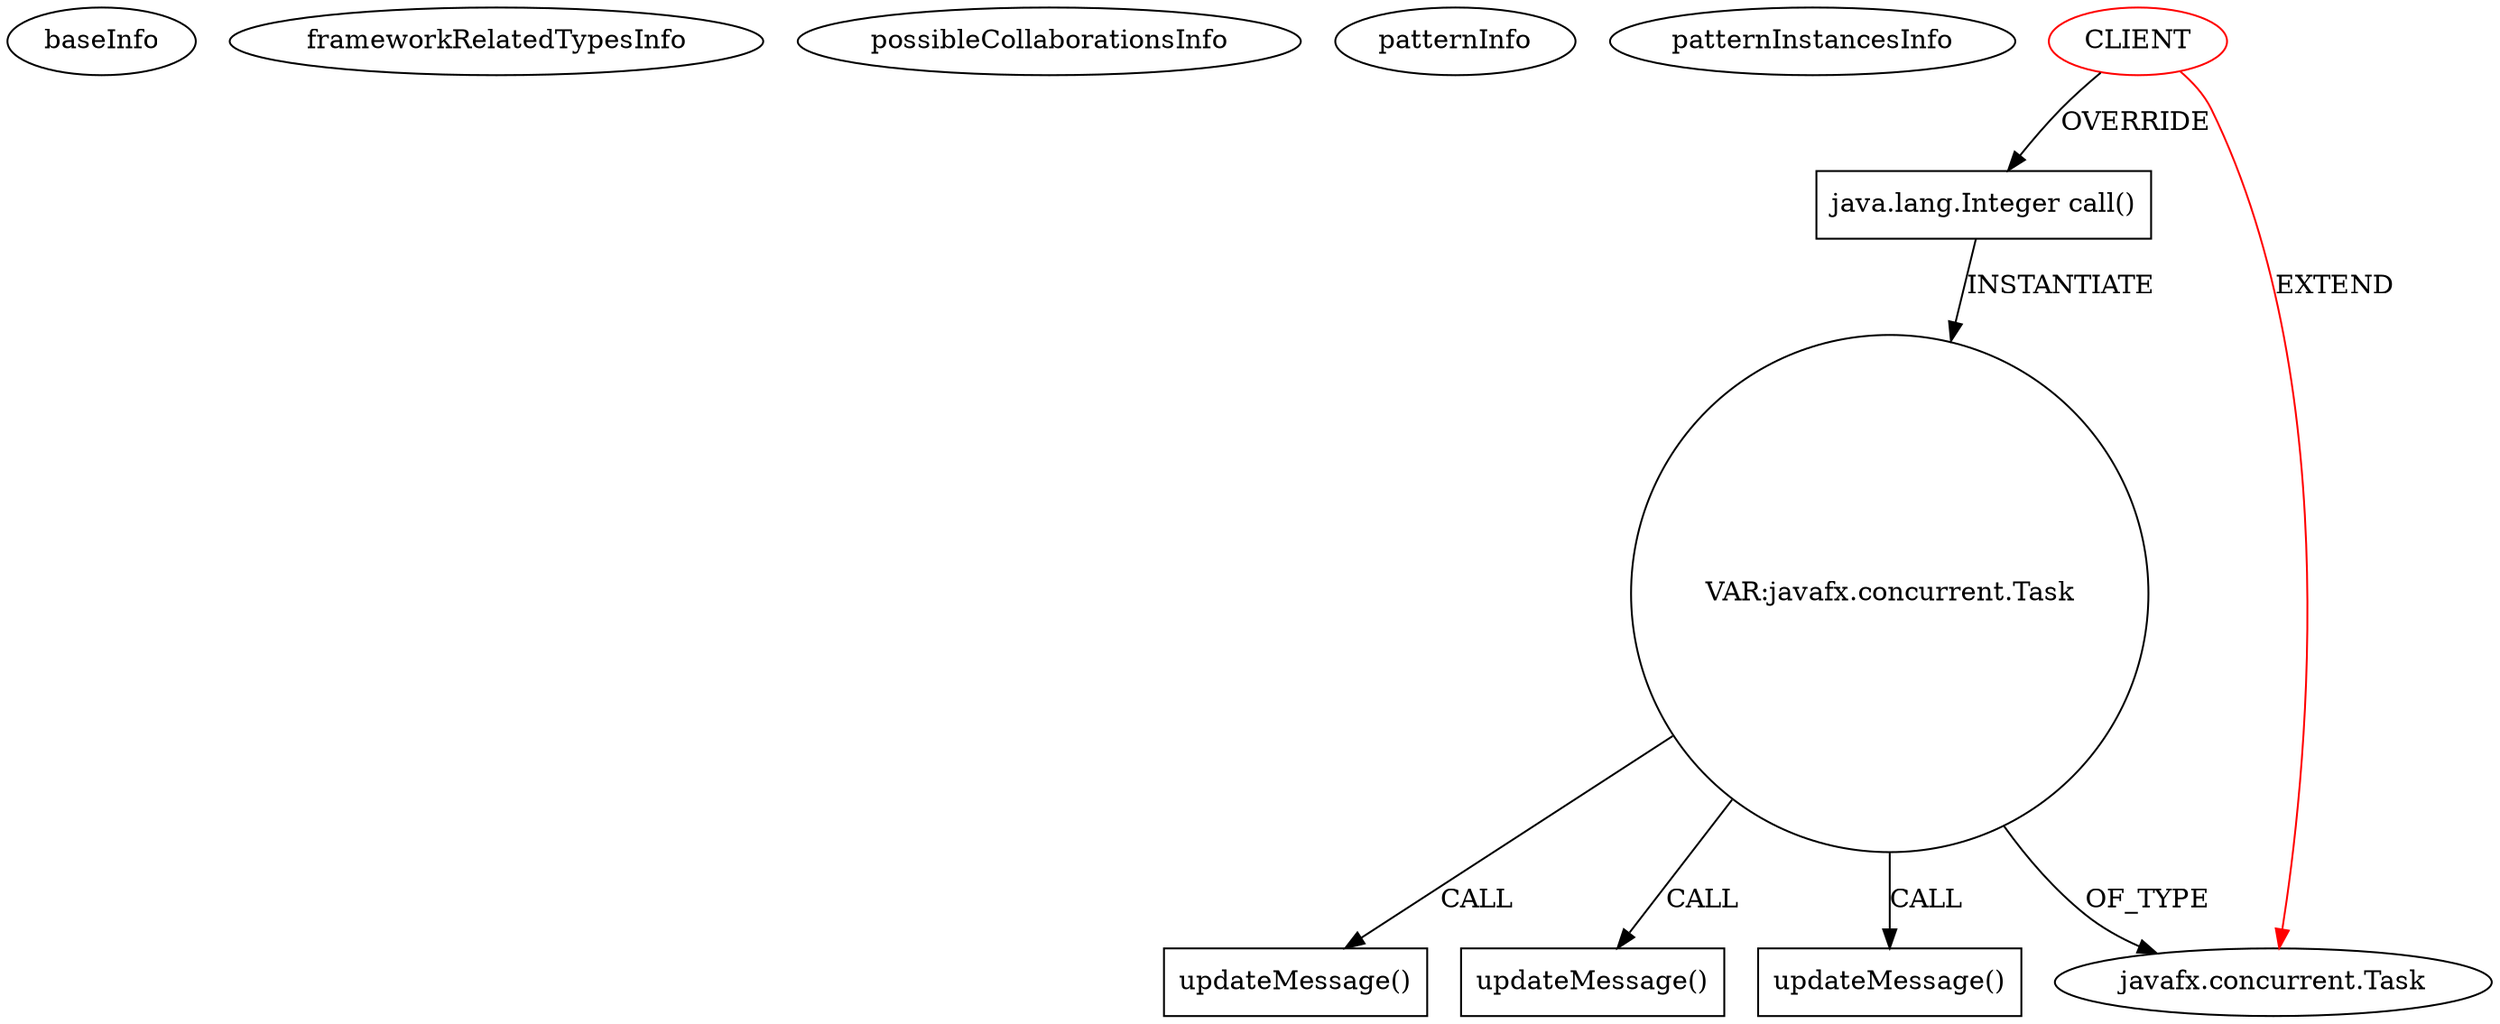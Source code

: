 digraph {
baseInfo[graphId=3254,category="pattern",isAnonymous=false,possibleRelation=false]
frameworkRelatedTypesInfo[0="javafx.concurrent.Task"]
possibleCollaborationsInfo[]
patternInfo[frequency=3.0,patternRootClient=0]
patternInstancesInfo[0="wwtg99-POMA~/wwtg99-POMA/POMA-master/src/cn/edu/suda/core/AnalysisTask.java~AnalysisTask~4793",1="wwtg99-POMA~/wwtg99-POMA/POMA-master/src/cn/edu/suda/core/TestTask.java~TestTask~4796",2="wwtg99-POMA~/wwtg99-POMA/POMA-master/src/cn/edu/suda/core/ProcessTask.java~ProcessTask~4794"]
2[label="java.lang.Integer call()",vertexType="OVERRIDING_METHOD_DECLARATION",isFrameworkType=false,shape=box]
0[label="CLIENT",vertexType="ROOT_CLIENT_CLASS_DECLARATION",isFrameworkType=false,color=red]
3[label="VAR:javafx.concurrent.Task",vertexType="VARIABLE_EXPRESION",isFrameworkType=false,shape=circle]
4[label="updateMessage()",vertexType="INSIDE_CALL",isFrameworkType=false,shape=box]
7[label="updateMessage()",vertexType="INSIDE_CALL",isFrameworkType=false,shape=box]
9[label="updateMessage()",vertexType="INSIDE_CALL",isFrameworkType=false,shape=box]
1[label="javafx.concurrent.Task",vertexType="FRAMEWORK_CLASS_TYPE",isFrameworkType=false]
0->1[label="EXTEND",color=red]
2->3[label="INSTANTIATE"]
3->1[label="OF_TYPE"]
3->4[label="CALL"]
3->9[label="CALL"]
0->2[label="OVERRIDE"]
3->7[label="CALL"]
}
